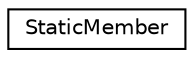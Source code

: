 digraph "Graphical Class Hierarchy"
{
  edge [fontname="Helvetica",fontsize="10",labelfontname="Helvetica",labelfontsize="10"];
  node [fontname="Helvetica",fontsize="10",shape=record];
  rankdir="LR";
  Node0 [label="StaticMember",height=0.2,width=0.4,color="black", fillcolor="white", style="filled",URL="$struct_static_member.html"];
}
